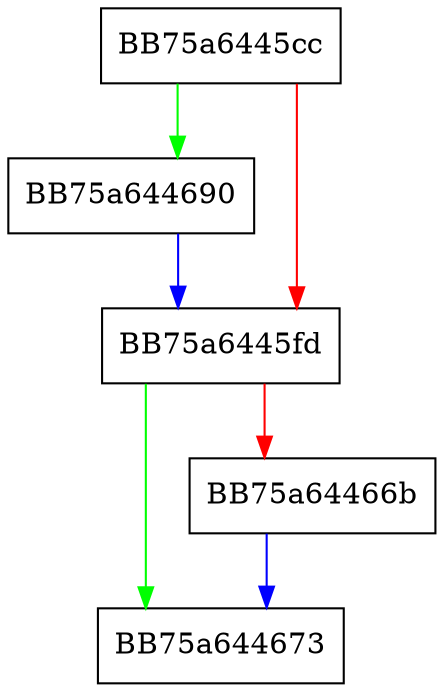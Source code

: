 digraph Open {
  node [shape="box"];
  graph [splines=ortho];
  BB75a6445cc -> BB75a644690 [color="green"];
  BB75a6445cc -> BB75a6445fd [color="red"];
  BB75a6445fd -> BB75a644673 [color="green"];
  BB75a6445fd -> BB75a64466b [color="red"];
  BB75a64466b -> BB75a644673 [color="blue"];
  BB75a644690 -> BB75a6445fd [color="blue"];
}